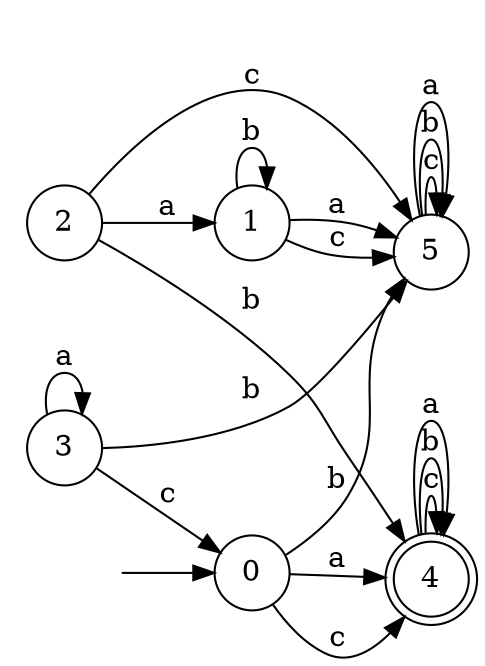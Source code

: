 digraph {
  rankdir=LR;
  0 [label="0", shape = circle];
  0 -> 4 [label="c"];
  0 -> 5 [label="b"];
  0 -> 4 [label="a"];
  1 [label="1", shape = circle];
  1 -> 5 [label="c"];
  1 -> 1 [label="b"];
  1 -> 5 [label="a"];
  2 [label="2", shape = circle];
  2 -> 5 [label="c"];
  2 -> 4 [label="b"];
  2 -> 1 [label="a"];
  3 [label="3", shape = circle];
  3 -> 0 [label="c"];
  3 -> 5 [label="b"];
  3 -> 3 [label="a"];
  4 [label="4", shape = doublecircle];
  4 -> 4 [label="c"];
  4 -> 4 [label="b"];
  4 -> 4 [label="a"];
  5 [label="5", shape = circle];
  5 -> 5 [label="c"];
  5 -> 5 [label="b"];
  5 -> 5 [label="a"];
  6 [label="", shape = plaintext];
  6 -> 0 [label=""];
}
